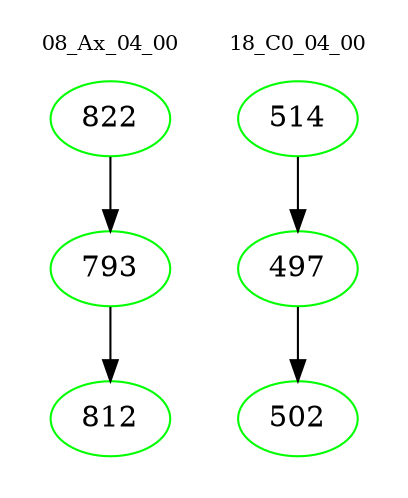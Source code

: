 digraph{
subgraph cluster_0 {
color = white
label = "08_Ax_04_00";
fontsize=10;
T0_822 [label="822", color="green"]
T0_822 -> T0_793 [color="black"]
T0_793 [label="793", color="green"]
T0_793 -> T0_812 [color="black"]
T0_812 [label="812", color="green"]
}
subgraph cluster_1 {
color = white
label = "18_C0_04_00";
fontsize=10;
T1_514 [label="514", color="green"]
T1_514 -> T1_497 [color="black"]
T1_497 [label="497", color="green"]
T1_497 -> T1_502 [color="black"]
T1_502 [label="502", color="green"]
}
}
